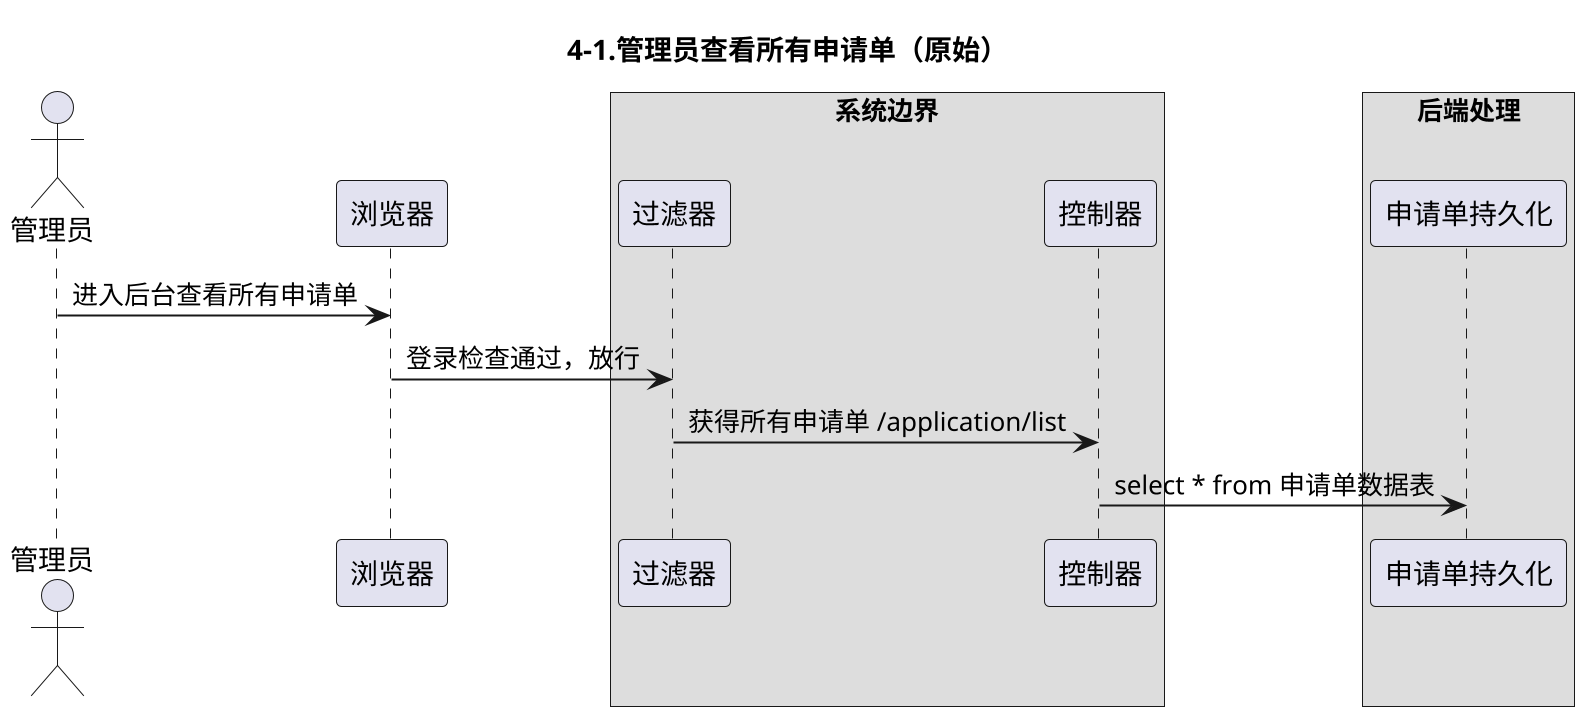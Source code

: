 @startuml
scale 2
title 4-1.管理员查看所有申请单（原始）
actor 管理员
管理员 -> 浏览器: 进入后台查看所有申请单
box 系统边界
浏览器 -> 过滤器: 登录检查通过，放行
过滤器 -> 控制器: 获得所有申请单 /application/list
end box
box 后端处理
控制器 -> 申请单持久化: select * from 申请单数据表
end box
@enduml